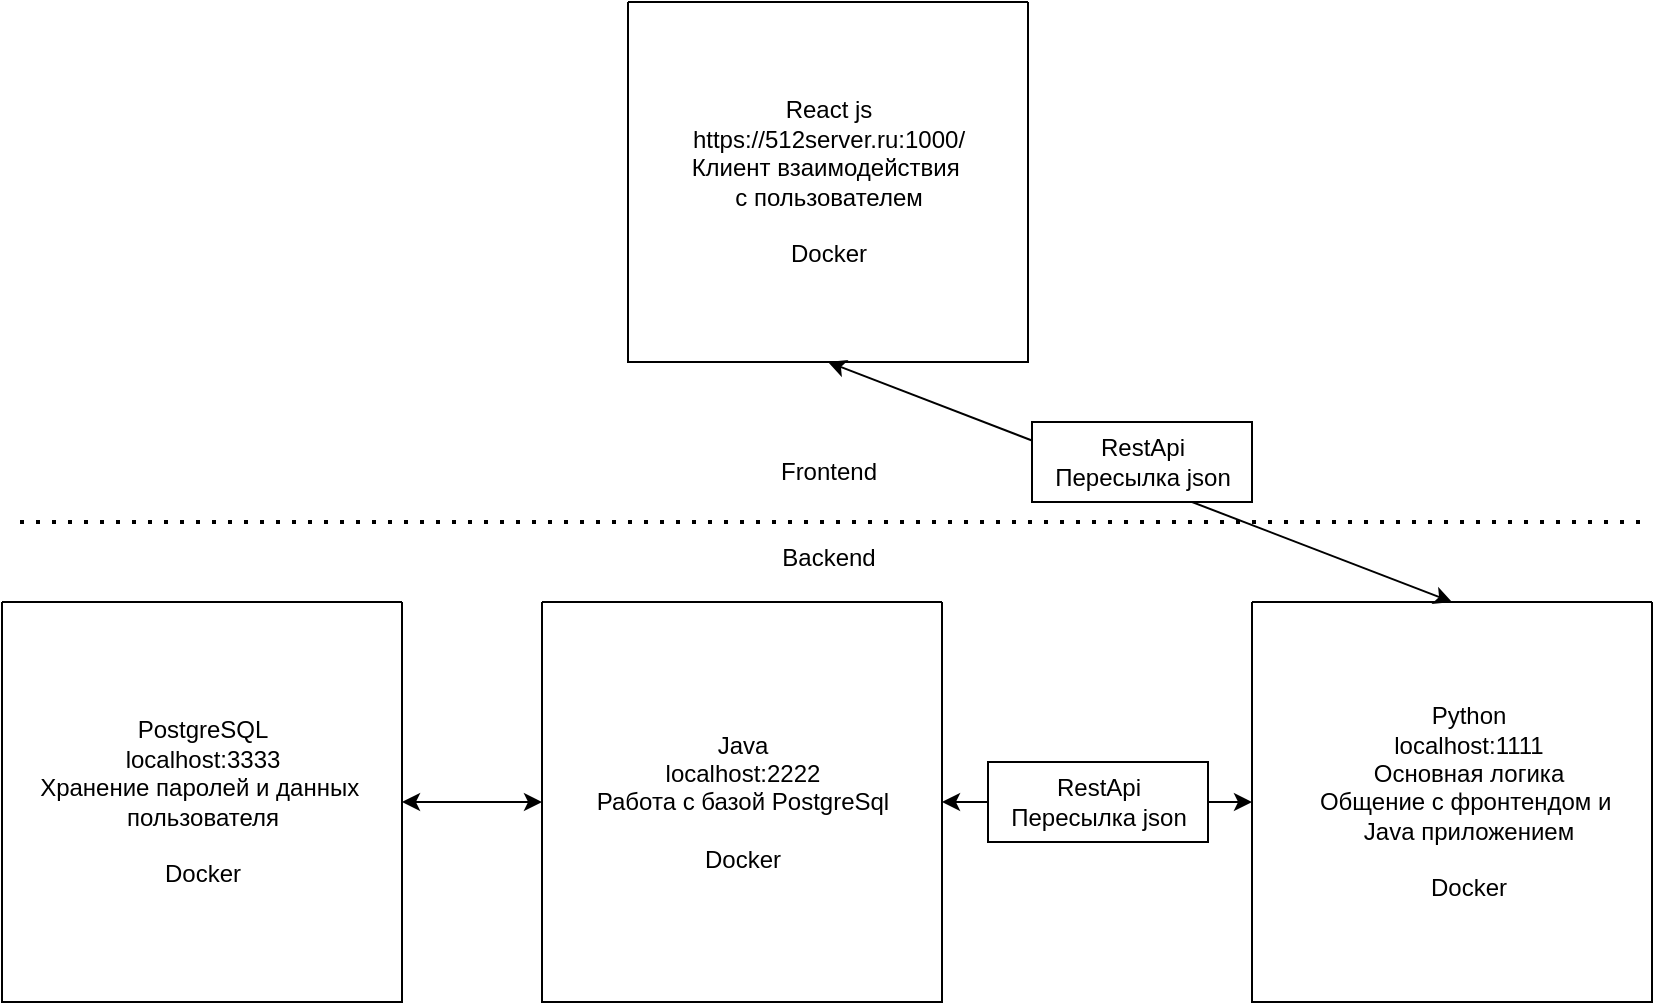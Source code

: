 <mxfile version="26.1.0">
  <diagram id="C5RBs43oDa-KdzZeNtuy" name="Page-1">
    <mxGraphModel dx="1193" dy="683" grid="1" gridSize="10" guides="1" tooltips="1" connect="1" arrows="1" fold="1" page="1" pageScale="1" pageWidth="827" pageHeight="1169" math="0" shadow="0">
      <root>
        <mxCell id="WIyWlLk6GJQsqaUBKTNV-0" />
        <mxCell id="WIyWlLk6GJQsqaUBKTNV-1" parent="WIyWlLk6GJQsqaUBKTNV-0" />
        <mxCell id="NZkv9FwtArW5ORm5hf6q-1" value="" style="swimlane;startSize=0;" vertex="1" parent="WIyWlLk6GJQsqaUBKTNV-1">
          <mxGeometry x="314" y="8" width="200" height="180" as="geometry" />
        </mxCell>
        <mxCell id="NZkv9FwtArW5ORm5hf6q-4" value="&lt;div&gt;&lt;span style=&quot;background-color: transparent; color: light-dark(rgb(0, 0, 0), rgb(255, 255, 255));&quot;&gt;React js&lt;/span&gt;&lt;/div&gt;&lt;div&gt;https://512server.ru:1000/&lt;/div&gt;&lt;div&gt;Клиент взаимодействия&amp;nbsp;&lt;/div&gt;&lt;div&gt;с пользователем&lt;/div&gt;&lt;div&gt;&lt;br&gt;&lt;/div&gt;&lt;div&gt;Docker&lt;/div&gt;" style="text;html=1;align=center;verticalAlign=middle;resizable=0;points=[];autosize=1;strokeColor=none;fillColor=none;" vertex="1" parent="NZkv9FwtArW5ORm5hf6q-1">
          <mxGeometry x="20" y="40" width="160" height="100" as="geometry" />
        </mxCell>
        <mxCell id="NZkv9FwtArW5ORm5hf6q-5" value="" style="endArrow=none;dashed=1;html=1;dashPattern=1 3;strokeWidth=2;rounded=0;" edge="1" parent="WIyWlLk6GJQsqaUBKTNV-1">
          <mxGeometry width="50" height="50" relative="1" as="geometry">
            <mxPoint x="10" y="268" as="sourcePoint" />
            <mxPoint x="820" y="268" as="targetPoint" />
          </mxGeometry>
        </mxCell>
        <mxCell id="NZkv9FwtArW5ORm5hf6q-6" value="" style="swimlane;startSize=0;" vertex="1" parent="WIyWlLk6GJQsqaUBKTNV-1">
          <mxGeometry x="271" y="308" width="200" height="200" as="geometry" />
        </mxCell>
        <mxCell id="NZkv9FwtArW5ORm5hf6q-11" value="Java&lt;div&gt;&lt;div&gt;localhost:2222&lt;/div&gt;&lt;div&gt;Работа с базой PostgreSql&lt;/div&gt;&lt;/div&gt;&lt;div&gt;&lt;br&gt;&lt;/div&gt;&lt;div&gt;Docker&lt;/div&gt;" style="text;html=1;align=center;verticalAlign=middle;resizable=0;points=[];autosize=1;strokeColor=none;fillColor=none;" vertex="1" parent="NZkv9FwtArW5ORm5hf6q-6">
          <mxGeometry x="15" y="55" width="170" height="90" as="geometry" />
        </mxCell>
        <mxCell id="NZkv9FwtArW5ORm5hf6q-7" value="Backend" style="text;html=1;align=center;verticalAlign=middle;resizable=0;points=[];autosize=1;strokeColor=none;fillColor=none;" vertex="1" parent="WIyWlLk6GJQsqaUBKTNV-1">
          <mxGeometry x="379" y="271" width="70" height="30" as="geometry" />
        </mxCell>
        <mxCell id="NZkv9FwtArW5ORm5hf6q-8" value="" style="swimlane;startSize=0;" vertex="1" parent="WIyWlLk6GJQsqaUBKTNV-1">
          <mxGeometry x="626" y="308" width="200" height="200" as="geometry" />
        </mxCell>
        <mxCell id="NZkv9FwtArW5ORm5hf6q-12" value="Python&lt;div&gt;&lt;div&gt;localhost:1111&lt;/div&gt;&lt;div&gt;Основная логика&lt;/div&gt;&lt;div&gt;Общение с фронтендом и&amp;nbsp;&lt;/div&gt;&lt;div&gt;Java приложением&lt;/div&gt;&lt;/div&gt;&lt;div&gt;&lt;br&gt;&lt;/div&gt;&lt;div&gt;Docker&lt;/div&gt;" style="text;html=1;align=center;verticalAlign=middle;resizable=0;points=[];autosize=1;strokeColor=none;fillColor=none;" vertex="1" parent="NZkv9FwtArW5ORm5hf6q-8">
          <mxGeometry x="23" y="45" width="170" height="110" as="geometry" />
        </mxCell>
        <mxCell id="NZkv9FwtArW5ORm5hf6q-15" value="" style="endArrow=classic;startArrow=classic;html=1;rounded=0;entryX=0.5;entryY=1;entryDx=0;entryDy=0;exitX=0.5;exitY=0;exitDx=0;exitDy=0;" edge="1" parent="WIyWlLk6GJQsqaUBKTNV-1" source="NZkv9FwtArW5ORm5hf6q-8" target="NZkv9FwtArW5ORm5hf6q-1">
          <mxGeometry width="50" height="50" relative="1" as="geometry">
            <mxPoint x="657.9" y="285" as="sourcePoint" />
            <mxPoint x="360" y="238" as="targetPoint" />
          </mxGeometry>
        </mxCell>
        <mxCell id="NZkv9FwtArW5ORm5hf6q-10" value="RestApi&lt;div&gt;Пересылка json&lt;/div&gt;" style="text;html=1;align=center;verticalAlign=middle;resizable=0;points=[];autosize=1;strokeColor=default;fillColor=default;" vertex="1" parent="WIyWlLk6GJQsqaUBKTNV-1">
          <mxGeometry x="516" y="218" width="110" height="40" as="geometry" />
        </mxCell>
        <mxCell id="NZkv9FwtArW5ORm5hf6q-16" value="" style="endArrow=classic;startArrow=classic;html=1;rounded=0;entryX=0;entryY=0.5;entryDx=0;entryDy=0;exitX=1;exitY=0.5;exitDx=0;exitDy=0;" edge="1" parent="WIyWlLk6GJQsqaUBKTNV-1" source="NZkv9FwtArW5ORm5hf6q-6" target="NZkv9FwtArW5ORm5hf6q-8">
          <mxGeometry width="50" height="50" relative="1" as="geometry">
            <mxPoint x="501" y="468" as="sourcePoint" />
            <mxPoint x="520" y="368" as="targetPoint" />
          </mxGeometry>
        </mxCell>
        <mxCell id="NZkv9FwtArW5ORm5hf6q-21" value="" style="swimlane;startSize=0;" vertex="1" parent="WIyWlLk6GJQsqaUBKTNV-1">
          <mxGeometry x="1" y="308" width="200" height="200" as="geometry" />
        </mxCell>
        <mxCell id="NZkv9FwtArW5ORm5hf6q-22" value="PostgreSQL&lt;div&gt;localhost:3333&lt;/div&gt;&lt;div&gt;&lt;div&gt;Хранение паролей и данных&amp;nbsp;&lt;/div&gt;&lt;div&gt;пользователя&lt;/div&gt;&lt;/div&gt;&lt;div&gt;&lt;br&gt;&lt;/div&gt;&lt;div&gt;Docker&lt;/div&gt;" style="text;html=1;align=center;verticalAlign=middle;resizable=0;points=[];autosize=1;strokeColor=none;fillColor=none;" vertex="1" parent="NZkv9FwtArW5ORm5hf6q-21">
          <mxGeometry x="5" y="50" width="190" height="100" as="geometry" />
        </mxCell>
        <mxCell id="NZkv9FwtArW5ORm5hf6q-24" value="" style="endArrow=classic;startArrow=classic;html=1;rounded=0;exitX=1;exitY=0.5;exitDx=0;exitDy=0;entryX=0;entryY=0.5;entryDx=0;entryDy=0;" edge="1" parent="WIyWlLk6GJQsqaUBKTNV-1" source="NZkv9FwtArW5ORm5hf6q-21" target="NZkv9FwtArW5ORm5hf6q-6">
          <mxGeometry width="50" height="50" relative="1" as="geometry">
            <mxPoint x="231" y="388" as="sourcePoint" />
            <mxPoint x="281" y="338" as="targetPoint" />
          </mxGeometry>
        </mxCell>
        <mxCell id="NZkv9FwtArW5ORm5hf6q-27" value="Frontend" style="text;html=1;align=center;verticalAlign=middle;resizable=0;points=[];autosize=1;strokeColor=none;fillColor=none;" vertex="1" parent="WIyWlLk6GJQsqaUBKTNV-1">
          <mxGeometry x="379" y="228" width="70" height="30" as="geometry" />
        </mxCell>
        <mxCell id="NZkv9FwtArW5ORm5hf6q-17" value="RestApi&lt;div&gt;Пересылка json&lt;/div&gt;" style="text;html=1;align=center;verticalAlign=middle;resizable=0;points=[];autosize=1;strokeColor=default;fillColor=default;" vertex="1" parent="WIyWlLk6GJQsqaUBKTNV-1">
          <mxGeometry x="494" y="388" width="110" height="40" as="geometry" />
        </mxCell>
      </root>
    </mxGraphModel>
  </diagram>
</mxfile>
